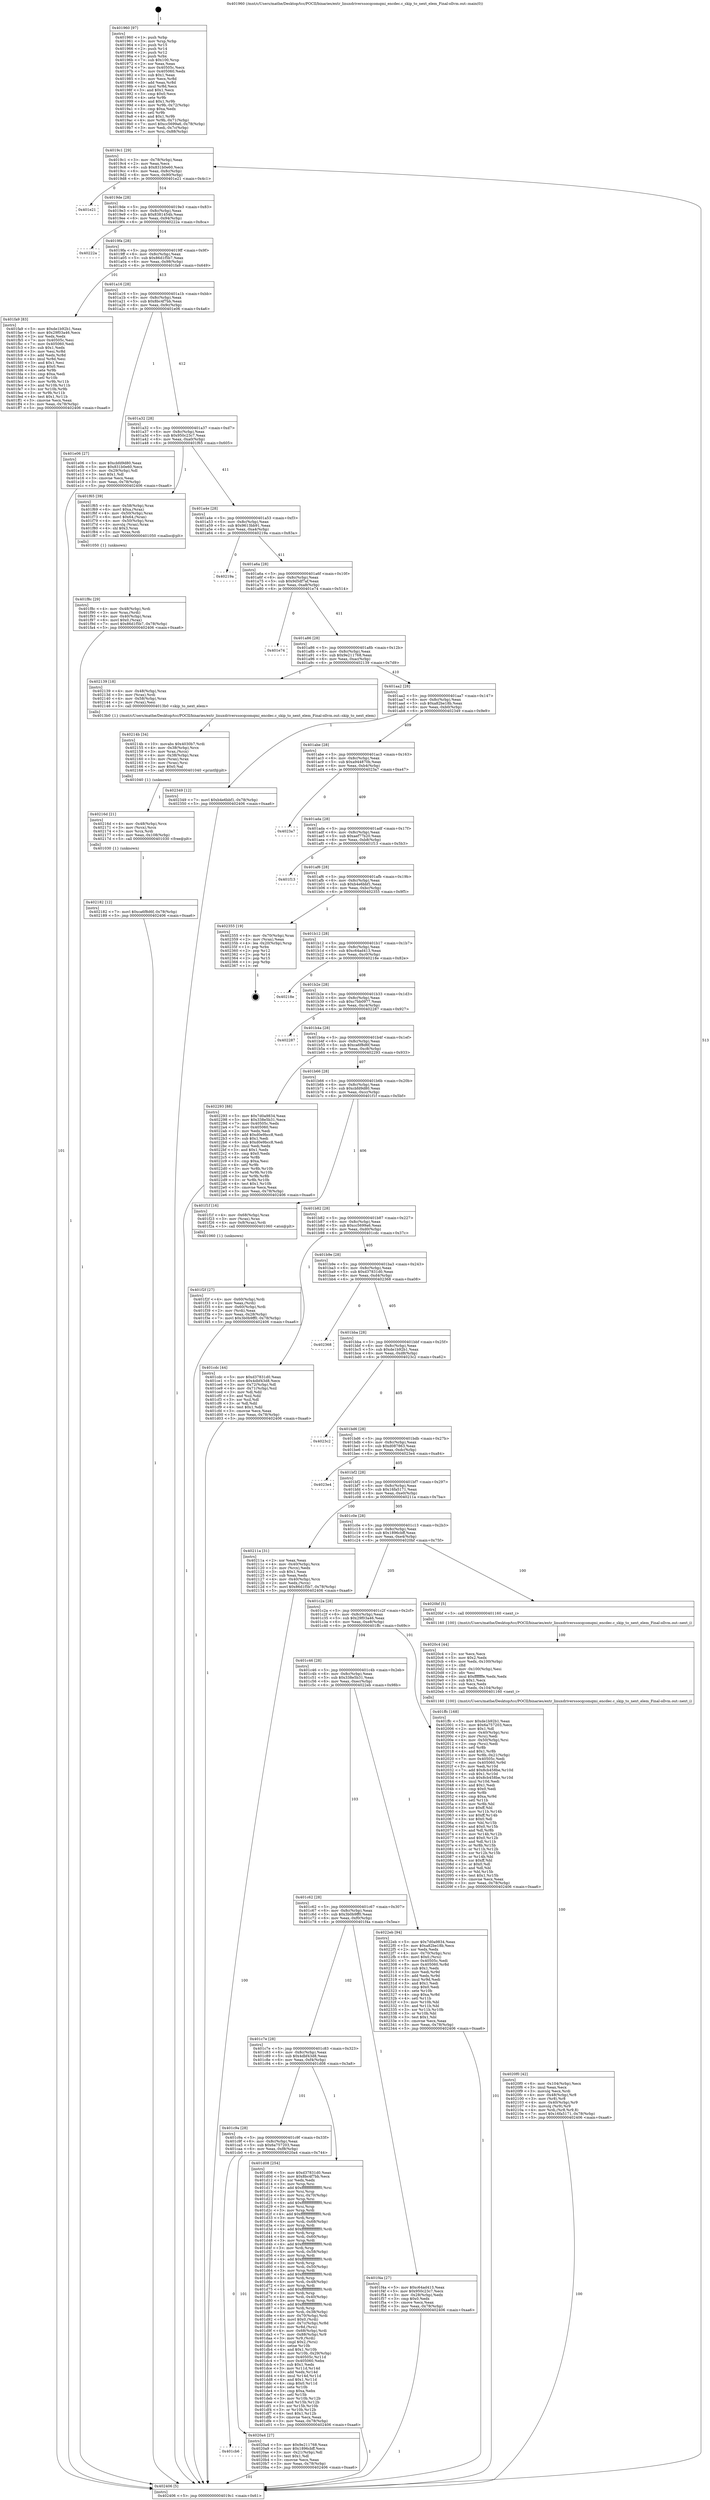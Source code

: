 digraph "0x401960" {
  label = "0x401960 (/mnt/c/Users/mathe/Desktop/tcc/POCII/binaries/extr_linuxdriverssocqcomqmi_encdec.c_skip_to_next_elem_Final-ollvm.out::main(0))"
  labelloc = "t"
  node[shape=record]

  Entry [label="",width=0.3,height=0.3,shape=circle,fillcolor=black,style=filled]
  "0x4019c1" [label="{
     0x4019c1 [29]\l
     | [instrs]\l
     &nbsp;&nbsp;0x4019c1 \<+3\>: mov -0x78(%rbp),%eax\l
     &nbsp;&nbsp;0x4019c4 \<+2\>: mov %eax,%ecx\l
     &nbsp;&nbsp;0x4019c6 \<+6\>: sub $0x831b0e60,%ecx\l
     &nbsp;&nbsp;0x4019cc \<+6\>: mov %eax,-0x8c(%rbp)\l
     &nbsp;&nbsp;0x4019d2 \<+6\>: mov %ecx,-0x90(%rbp)\l
     &nbsp;&nbsp;0x4019d8 \<+6\>: je 0000000000401e21 \<main+0x4c1\>\l
  }"]
  "0x401e21" [label="{
     0x401e21\l
  }", style=dashed]
  "0x4019de" [label="{
     0x4019de [28]\l
     | [instrs]\l
     &nbsp;&nbsp;0x4019de \<+5\>: jmp 00000000004019e3 \<main+0x83\>\l
     &nbsp;&nbsp;0x4019e3 \<+6\>: mov -0x8c(%rbp),%eax\l
     &nbsp;&nbsp;0x4019e9 \<+5\>: sub $0x8381454b,%eax\l
     &nbsp;&nbsp;0x4019ee \<+6\>: mov %eax,-0x94(%rbp)\l
     &nbsp;&nbsp;0x4019f4 \<+6\>: je 000000000040222a \<main+0x8ca\>\l
  }"]
  Exit [label="",width=0.3,height=0.3,shape=circle,fillcolor=black,style=filled,peripheries=2]
  "0x40222a" [label="{
     0x40222a\l
  }", style=dashed]
  "0x4019fa" [label="{
     0x4019fa [28]\l
     | [instrs]\l
     &nbsp;&nbsp;0x4019fa \<+5\>: jmp 00000000004019ff \<main+0x9f\>\l
     &nbsp;&nbsp;0x4019ff \<+6\>: mov -0x8c(%rbp),%eax\l
     &nbsp;&nbsp;0x401a05 \<+5\>: sub $0x86d1f5b7,%eax\l
     &nbsp;&nbsp;0x401a0a \<+6\>: mov %eax,-0x98(%rbp)\l
     &nbsp;&nbsp;0x401a10 \<+6\>: je 0000000000401fa9 \<main+0x649\>\l
  }"]
  "0x402182" [label="{
     0x402182 [12]\l
     | [instrs]\l
     &nbsp;&nbsp;0x402182 \<+7\>: movl $0xca6f8d6f,-0x78(%rbp)\l
     &nbsp;&nbsp;0x402189 \<+5\>: jmp 0000000000402406 \<main+0xaa6\>\l
  }"]
  "0x401fa9" [label="{
     0x401fa9 [83]\l
     | [instrs]\l
     &nbsp;&nbsp;0x401fa9 \<+5\>: mov $0xde1b92b1,%eax\l
     &nbsp;&nbsp;0x401fae \<+5\>: mov $0x29f03a46,%ecx\l
     &nbsp;&nbsp;0x401fb3 \<+2\>: xor %edx,%edx\l
     &nbsp;&nbsp;0x401fb5 \<+7\>: mov 0x40505c,%esi\l
     &nbsp;&nbsp;0x401fbc \<+7\>: mov 0x405060,%edi\l
     &nbsp;&nbsp;0x401fc3 \<+3\>: sub $0x1,%edx\l
     &nbsp;&nbsp;0x401fc6 \<+3\>: mov %esi,%r8d\l
     &nbsp;&nbsp;0x401fc9 \<+3\>: add %edx,%r8d\l
     &nbsp;&nbsp;0x401fcc \<+4\>: imul %r8d,%esi\l
     &nbsp;&nbsp;0x401fd0 \<+3\>: and $0x1,%esi\l
     &nbsp;&nbsp;0x401fd3 \<+3\>: cmp $0x0,%esi\l
     &nbsp;&nbsp;0x401fd6 \<+4\>: sete %r9b\l
     &nbsp;&nbsp;0x401fda \<+3\>: cmp $0xa,%edi\l
     &nbsp;&nbsp;0x401fdd \<+4\>: setl %r10b\l
     &nbsp;&nbsp;0x401fe1 \<+3\>: mov %r9b,%r11b\l
     &nbsp;&nbsp;0x401fe4 \<+3\>: and %r10b,%r11b\l
     &nbsp;&nbsp;0x401fe7 \<+3\>: xor %r10b,%r9b\l
     &nbsp;&nbsp;0x401fea \<+3\>: or %r9b,%r11b\l
     &nbsp;&nbsp;0x401fed \<+4\>: test $0x1,%r11b\l
     &nbsp;&nbsp;0x401ff1 \<+3\>: cmovne %ecx,%eax\l
     &nbsp;&nbsp;0x401ff4 \<+3\>: mov %eax,-0x78(%rbp)\l
     &nbsp;&nbsp;0x401ff7 \<+5\>: jmp 0000000000402406 \<main+0xaa6\>\l
  }"]
  "0x401a16" [label="{
     0x401a16 [28]\l
     | [instrs]\l
     &nbsp;&nbsp;0x401a16 \<+5\>: jmp 0000000000401a1b \<main+0xbb\>\l
     &nbsp;&nbsp;0x401a1b \<+6\>: mov -0x8c(%rbp),%eax\l
     &nbsp;&nbsp;0x401a21 \<+5\>: sub $0x8bc4f7bb,%eax\l
     &nbsp;&nbsp;0x401a26 \<+6\>: mov %eax,-0x9c(%rbp)\l
     &nbsp;&nbsp;0x401a2c \<+6\>: je 0000000000401e06 \<main+0x4a6\>\l
  }"]
  "0x40216d" [label="{
     0x40216d [21]\l
     | [instrs]\l
     &nbsp;&nbsp;0x40216d \<+4\>: mov -0x48(%rbp),%rcx\l
     &nbsp;&nbsp;0x402171 \<+3\>: mov (%rcx),%rcx\l
     &nbsp;&nbsp;0x402174 \<+3\>: mov %rcx,%rdi\l
     &nbsp;&nbsp;0x402177 \<+6\>: mov %eax,-0x108(%rbp)\l
     &nbsp;&nbsp;0x40217d \<+5\>: call 0000000000401030 \<free@plt\>\l
     | [calls]\l
     &nbsp;&nbsp;0x401030 \{1\} (unknown)\l
  }"]
  "0x401e06" [label="{
     0x401e06 [27]\l
     | [instrs]\l
     &nbsp;&nbsp;0x401e06 \<+5\>: mov $0xcbfd9d80,%eax\l
     &nbsp;&nbsp;0x401e0b \<+5\>: mov $0x831b0e60,%ecx\l
     &nbsp;&nbsp;0x401e10 \<+3\>: mov -0x29(%rbp),%dl\l
     &nbsp;&nbsp;0x401e13 \<+3\>: test $0x1,%dl\l
     &nbsp;&nbsp;0x401e16 \<+3\>: cmovne %ecx,%eax\l
     &nbsp;&nbsp;0x401e19 \<+3\>: mov %eax,-0x78(%rbp)\l
     &nbsp;&nbsp;0x401e1c \<+5\>: jmp 0000000000402406 \<main+0xaa6\>\l
  }"]
  "0x401a32" [label="{
     0x401a32 [28]\l
     | [instrs]\l
     &nbsp;&nbsp;0x401a32 \<+5\>: jmp 0000000000401a37 \<main+0xd7\>\l
     &nbsp;&nbsp;0x401a37 \<+6\>: mov -0x8c(%rbp),%eax\l
     &nbsp;&nbsp;0x401a3d \<+5\>: sub $0x950c23c7,%eax\l
     &nbsp;&nbsp;0x401a42 \<+6\>: mov %eax,-0xa0(%rbp)\l
     &nbsp;&nbsp;0x401a48 \<+6\>: je 0000000000401f65 \<main+0x605\>\l
  }"]
  "0x40214b" [label="{
     0x40214b [34]\l
     | [instrs]\l
     &nbsp;&nbsp;0x40214b \<+10\>: movabs $0x4030b7,%rdi\l
     &nbsp;&nbsp;0x402155 \<+4\>: mov -0x38(%rbp),%rcx\l
     &nbsp;&nbsp;0x402159 \<+3\>: mov %rax,(%rcx)\l
     &nbsp;&nbsp;0x40215c \<+4\>: mov -0x38(%rbp),%rax\l
     &nbsp;&nbsp;0x402160 \<+3\>: mov (%rax),%rax\l
     &nbsp;&nbsp;0x402163 \<+3\>: mov (%rax),%rsi\l
     &nbsp;&nbsp;0x402166 \<+2\>: mov $0x0,%al\l
     &nbsp;&nbsp;0x402168 \<+5\>: call 0000000000401040 \<printf@plt\>\l
     | [calls]\l
     &nbsp;&nbsp;0x401040 \{1\} (unknown)\l
  }"]
  "0x401f65" [label="{
     0x401f65 [39]\l
     | [instrs]\l
     &nbsp;&nbsp;0x401f65 \<+4\>: mov -0x58(%rbp),%rax\l
     &nbsp;&nbsp;0x401f69 \<+6\>: movl $0xa,(%rax)\l
     &nbsp;&nbsp;0x401f6f \<+4\>: mov -0x50(%rbp),%rax\l
     &nbsp;&nbsp;0x401f73 \<+6\>: movl $0x64,(%rax)\l
     &nbsp;&nbsp;0x401f79 \<+4\>: mov -0x50(%rbp),%rax\l
     &nbsp;&nbsp;0x401f7d \<+3\>: movslq (%rax),%rax\l
     &nbsp;&nbsp;0x401f80 \<+4\>: shl $0x3,%rax\l
     &nbsp;&nbsp;0x401f84 \<+3\>: mov %rax,%rdi\l
     &nbsp;&nbsp;0x401f87 \<+5\>: call 0000000000401050 \<malloc@plt\>\l
     | [calls]\l
     &nbsp;&nbsp;0x401050 \{1\} (unknown)\l
  }"]
  "0x401a4e" [label="{
     0x401a4e [28]\l
     | [instrs]\l
     &nbsp;&nbsp;0x401a4e \<+5\>: jmp 0000000000401a53 \<main+0xf3\>\l
     &nbsp;&nbsp;0x401a53 \<+6\>: mov -0x8c(%rbp),%eax\l
     &nbsp;&nbsp;0x401a59 \<+5\>: sub $0x9613bb91,%eax\l
     &nbsp;&nbsp;0x401a5e \<+6\>: mov %eax,-0xa4(%rbp)\l
     &nbsp;&nbsp;0x401a64 \<+6\>: je 000000000040219a \<main+0x83a\>\l
  }"]
  "0x4020f0" [label="{
     0x4020f0 [42]\l
     | [instrs]\l
     &nbsp;&nbsp;0x4020f0 \<+6\>: mov -0x104(%rbp),%ecx\l
     &nbsp;&nbsp;0x4020f6 \<+3\>: imul %eax,%ecx\l
     &nbsp;&nbsp;0x4020f9 \<+3\>: movslq %ecx,%rdi\l
     &nbsp;&nbsp;0x4020fc \<+4\>: mov -0x48(%rbp),%r8\l
     &nbsp;&nbsp;0x402100 \<+3\>: mov (%r8),%r8\l
     &nbsp;&nbsp;0x402103 \<+4\>: mov -0x40(%rbp),%r9\l
     &nbsp;&nbsp;0x402107 \<+3\>: movslq (%r9),%r9\l
     &nbsp;&nbsp;0x40210a \<+4\>: mov %rdi,(%r8,%r9,8)\l
     &nbsp;&nbsp;0x40210e \<+7\>: movl $0x16fa5171,-0x78(%rbp)\l
     &nbsp;&nbsp;0x402115 \<+5\>: jmp 0000000000402406 \<main+0xaa6\>\l
  }"]
  "0x40219a" [label="{
     0x40219a\l
  }", style=dashed]
  "0x401a6a" [label="{
     0x401a6a [28]\l
     | [instrs]\l
     &nbsp;&nbsp;0x401a6a \<+5\>: jmp 0000000000401a6f \<main+0x10f\>\l
     &nbsp;&nbsp;0x401a6f \<+6\>: mov -0x8c(%rbp),%eax\l
     &nbsp;&nbsp;0x401a75 \<+5\>: sub $0x9d5df7af,%eax\l
     &nbsp;&nbsp;0x401a7a \<+6\>: mov %eax,-0xa8(%rbp)\l
     &nbsp;&nbsp;0x401a80 \<+6\>: je 0000000000401e74 \<main+0x514\>\l
  }"]
  "0x4020c4" [label="{
     0x4020c4 [44]\l
     | [instrs]\l
     &nbsp;&nbsp;0x4020c4 \<+2\>: xor %ecx,%ecx\l
     &nbsp;&nbsp;0x4020c6 \<+5\>: mov $0x2,%edx\l
     &nbsp;&nbsp;0x4020cb \<+6\>: mov %edx,-0x100(%rbp)\l
     &nbsp;&nbsp;0x4020d1 \<+1\>: cltd\l
     &nbsp;&nbsp;0x4020d2 \<+6\>: mov -0x100(%rbp),%esi\l
     &nbsp;&nbsp;0x4020d8 \<+2\>: idiv %esi\l
     &nbsp;&nbsp;0x4020da \<+6\>: imul $0xfffffffe,%edx,%edx\l
     &nbsp;&nbsp;0x4020e0 \<+3\>: sub $0x1,%ecx\l
     &nbsp;&nbsp;0x4020e3 \<+2\>: sub %ecx,%edx\l
     &nbsp;&nbsp;0x4020e5 \<+6\>: mov %edx,-0x104(%rbp)\l
     &nbsp;&nbsp;0x4020eb \<+5\>: call 0000000000401160 \<next_i\>\l
     | [calls]\l
     &nbsp;&nbsp;0x401160 \{100\} (/mnt/c/Users/mathe/Desktop/tcc/POCII/binaries/extr_linuxdriverssocqcomqmi_encdec.c_skip_to_next_elem_Final-ollvm.out::next_i)\l
  }"]
  "0x401e74" [label="{
     0x401e74\l
  }", style=dashed]
  "0x401a86" [label="{
     0x401a86 [28]\l
     | [instrs]\l
     &nbsp;&nbsp;0x401a86 \<+5\>: jmp 0000000000401a8b \<main+0x12b\>\l
     &nbsp;&nbsp;0x401a8b \<+6\>: mov -0x8c(%rbp),%eax\l
     &nbsp;&nbsp;0x401a91 \<+5\>: sub $0x9e211768,%eax\l
     &nbsp;&nbsp;0x401a96 \<+6\>: mov %eax,-0xac(%rbp)\l
     &nbsp;&nbsp;0x401a9c \<+6\>: je 0000000000402139 \<main+0x7d9\>\l
  }"]
  "0x401cb6" [label="{
     0x401cb6\l
  }", style=dashed]
  "0x402139" [label="{
     0x402139 [18]\l
     | [instrs]\l
     &nbsp;&nbsp;0x402139 \<+4\>: mov -0x48(%rbp),%rax\l
     &nbsp;&nbsp;0x40213d \<+3\>: mov (%rax),%rdi\l
     &nbsp;&nbsp;0x402140 \<+4\>: mov -0x58(%rbp),%rax\l
     &nbsp;&nbsp;0x402144 \<+2\>: mov (%rax),%esi\l
     &nbsp;&nbsp;0x402146 \<+5\>: call 00000000004013b0 \<skip_to_next_elem\>\l
     | [calls]\l
     &nbsp;&nbsp;0x4013b0 \{1\} (/mnt/c/Users/mathe/Desktop/tcc/POCII/binaries/extr_linuxdriverssocqcomqmi_encdec.c_skip_to_next_elem_Final-ollvm.out::skip_to_next_elem)\l
  }"]
  "0x401aa2" [label="{
     0x401aa2 [28]\l
     | [instrs]\l
     &nbsp;&nbsp;0x401aa2 \<+5\>: jmp 0000000000401aa7 \<main+0x147\>\l
     &nbsp;&nbsp;0x401aa7 \<+6\>: mov -0x8c(%rbp),%eax\l
     &nbsp;&nbsp;0x401aad \<+5\>: sub $0xa82be18b,%eax\l
     &nbsp;&nbsp;0x401ab2 \<+6\>: mov %eax,-0xb0(%rbp)\l
     &nbsp;&nbsp;0x401ab8 \<+6\>: je 0000000000402349 \<main+0x9e9\>\l
  }"]
  "0x4020a4" [label="{
     0x4020a4 [27]\l
     | [instrs]\l
     &nbsp;&nbsp;0x4020a4 \<+5\>: mov $0x9e211768,%eax\l
     &nbsp;&nbsp;0x4020a9 \<+5\>: mov $0x1896cbff,%ecx\l
     &nbsp;&nbsp;0x4020ae \<+3\>: mov -0x21(%rbp),%dl\l
     &nbsp;&nbsp;0x4020b1 \<+3\>: test $0x1,%dl\l
     &nbsp;&nbsp;0x4020b4 \<+3\>: cmovne %ecx,%eax\l
     &nbsp;&nbsp;0x4020b7 \<+3\>: mov %eax,-0x78(%rbp)\l
     &nbsp;&nbsp;0x4020ba \<+5\>: jmp 0000000000402406 \<main+0xaa6\>\l
  }"]
  "0x402349" [label="{
     0x402349 [12]\l
     | [instrs]\l
     &nbsp;&nbsp;0x402349 \<+7\>: movl $0xb4e6bbf1,-0x78(%rbp)\l
     &nbsp;&nbsp;0x402350 \<+5\>: jmp 0000000000402406 \<main+0xaa6\>\l
  }"]
  "0x401abe" [label="{
     0x401abe [28]\l
     | [instrs]\l
     &nbsp;&nbsp;0x401abe \<+5\>: jmp 0000000000401ac3 \<main+0x163\>\l
     &nbsp;&nbsp;0x401ac3 \<+6\>: mov -0x8c(%rbp),%eax\l
     &nbsp;&nbsp;0x401ac9 \<+5\>: sub $0xa944870b,%eax\l
     &nbsp;&nbsp;0x401ace \<+6\>: mov %eax,-0xb4(%rbp)\l
     &nbsp;&nbsp;0x401ad4 \<+6\>: je 00000000004023a7 \<main+0xa47\>\l
  }"]
  "0x401f8c" [label="{
     0x401f8c [29]\l
     | [instrs]\l
     &nbsp;&nbsp;0x401f8c \<+4\>: mov -0x48(%rbp),%rdi\l
     &nbsp;&nbsp;0x401f90 \<+3\>: mov %rax,(%rdi)\l
     &nbsp;&nbsp;0x401f93 \<+4\>: mov -0x40(%rbp),%rax\l
     &nbsp;&nbsp;0x401f97 \<+6\>: movl $0x0,(%rax)\l
     &nbsp;&nbsp;0x401f9d \<+7\>: movl $0x86d1f5b7,-0x78(%rbp)\l
     &nbsp;&nbsp;0x401fa4 \<+5\>: jmp 0000000000402406 \<main+0xaa6\>\l
  }"]
  "0x4023a7" [label="{
     0x4023a7\l
  }", style=dashed]
  "0x401ada" [label="{
     0x401ada [28]\l
     | [instrs]\l
     &nbsp;&nbsp;0x401ada \<+5\>: jmp 0000000000401adf \<main+0x17f\>\l
     &nbsp;&nbsp;0x401adf \<+6\>: mov -0x8c(%rbp),%eax\l
     &nbsp;&nbsp;0x401ae5 \<+5\>: sub $0xaef77b20,%eax\l
     &nbsp;&nbsp;0x401aea \<+6\>: mov %eax,-0xb8(%rbp)\l
     &nbsp;&nbsp;0x401af0 \<+6\>: je 0000000000401f13 \<main+0x5b3\>\l
  }"]
  "0x401f2f" [label="{
     0x401f2f [27]\l
     | [instrs]\l
     &nbsp;&nbsp;0x401f2f \<+4\>: mov -0x60(%rbp),%rdi\l
     &nbsp;&nbsp;0x401f33 \<+2\>: mov %eax,(%rdi)\l
     &nbsp;&nbsp;0x401f35 \<+4\>: mov -0x60(%rbp),%rdi\l
     &nbsp;&nbsp;0x401f39 \<+2\>: mov (%rdi),%eax\l
     &nbsp;&nbsp;0x401f3b \<+3\>: mov %eax,-0x28(%rbp)\l
     &nbsp;&nbsp;0x401f3e \<+7\>: movl $0x3b0b9ff0,-0x78(%rbp)\l
     &nbsp;&nbsp;0x401f45 \<+5\>: jmp 0000000000402406 \<main+0xaa6\>\l
  }"]
  "0x401f13" [label="{
     0x401f13\l
  }", style=dashed]
  "0x401af6" [label="{
     0x401af6 [28]\l
     | [instrs]\l
     &nbsp;&nbsp;0x401af6 \<+5\>: jmp 0000000000401afb \<main+0x19b\>\l
     &nbsp;&nbsp;0x401afb \<+6\>: mov -0x8c(%rbp),%eax\l
     &nbsp;&nbsp;0x401b01 \<+5\>: sub $0xb4e6bbf1,%eax\l
     &nbsp;&nbsp;0x401b06 \<+6\>: mov %eax,-0xbc(%rbp)\l
     &nbsp;&nbsp;0x401b0c \<+6\>: je 0000000000402355 \<main+0x9f5\>\l
  }"]
  "0x401c9a" [label="{
     0x401c9a [28]\l
     | [instrs]\l
     &nbsp;&nbsp;0x401c9a \<+5\>: jmp 0000000000401c9f \<main+0x33f\>\l
     &nbsp;&nbsp;0x401c9f \<+6\>: mov -0x8c(%rbp),%eax\l
     &nbsp;&nbsp;0x401ca5 \<+5\>: sub $0x6a757203,%eax\l
     &nbsp;&nbsp;0x401caa \<+6\>: mov %eax,-0xf8(%rbp)\l
     &nbsp;&nbsp;0x401cb0 \<+6\>: je 00000000004020a4 \<main+0x744\>\l
  }"]
  "0x402355" [label="{
     0x402355 [19]\l
     | [instrs]\l
     &nbsp;&nbsp;0x402355 \<+4\>: mov -0x70(%rbp),%rax\l
     &nbsp;&nbsp;0x402359 \<+2\>: mov (%rax),%eax\l
     &nbsp;&nbsp;0x40235b \<+4\>: lea -0x20(%rbp),%rsp\l
     &nbsp;&nbsp;0x40235f \<+1\>: pop %rbx\l
     &nbsp;&nbsp;0x402360 \<+2\>: pop %r12\l
     &nbsp;&nbsp;0x402362 \<+2\>: pop %r14\l
     &nbsp;&nbsp;0x402364 \<+2\>: pop %r15\l
     &nbsp;&nbsp;0x402366 \<+1\>: pop %rbp\l
     &nbsp;&nbsp;0x402367 \<+1\>: ret\l
  }"]
  "0x401b12" [label="{
     0x401b12 [28]\l
     | [instrs]\l
     &nbsp;&nbsp;0x401b12 \<+5\>: jmp 0000000000401b17 \<main+0x1b7\>\l
     &nbsp;&nbsp;0x401b17 \<+6\>: mov -0x8c(%rbp),%eax\l
     &nbsp;&nbsp;0x401b1d \<+5\>: sub $0xc64ad413,%eax\l
     &nbsp;&nbsp;0x401b22 \<+6\>: mov %eax,-0xc0(%rbp)\l
     &nbsp;&nbsp;0x401b28 \<+6\>: je 000000000040218e \<main+0x82e\>\l
  }"]
  "0x401d08" [label="{
     0x401d08 [254]\l
     | [instrs]\l
     &nbsp;&nbsp;0x401d08 \<+5\>: mov $0xd37831d0,%eax\l
     &nbsp;&nbsp;0x401d0d \<+5\>: mov $0x8bc4f7bb,%ecx\l
     &nbsp;&nbsp;0x401d12 \<+2\>: xor %edx,%edx\l
     &nbsp;&nbsp;0x401d14 \<+3\>: mov %rsp,%rsi\l
     &nbsp;&nbsp;0x401d17 \<+4\>: add $0xfffffffffffffff0,%rsi\l
     &nbsp;&nbsp;0x401d1b \<+3\>: mov %rsi,%rsp\l
     &nbsp;&nbsp;0x401d1e \<+4\>: mov %rsi,-0x70(%rbp)\l
     &nbsp;&nbsp;0x401d22 \<+3\>: mov %rsp,%rsi\l
     &nbsp;&nbsp;0x401d25 \<+4\>: add $0xfffffffffffffff0,%rsi\l
     &nbsp;&nbsp;0x401d29 \<+3\>: mov %rsi,%rsp\l
     &nbsp;&nbsp;0x401d2c \<+3\>: mov %rsp,%rdi\l
     &nbsp;&nbsp;0x401d2f \<+4\>: add $0xfffffffffffffff0,%rdi\l
     &nbsp;&nbsp;0x401d33 \<+3\>: mov %rdi,%rsp\l
     &nbsp;&nbsp;0x401d36 \<+4\>: mov %rdi,-0x68(%rbp)\l
     &nbsp;&nbsp;0x401d3a \<+3\>: mov %rsp,%rdi\l
     &nbsp;&nbsp;0x401d3d \<+4\>: add $0xfffffffffffffff0,%rdi\l
     &nbsp;&nbsp;0x401d41 \<+3\>: mov %rdi,%rsp\l
     &nbsp;&nbsp;0x401d44 \<+4\>: mov %rdi,-0x60(%rbp)\l
     &nbsp;&nbsp;0x401d48 \<+3\>: mov %rsp,%rdi\l
     &nbsp;&nbsp;0x401d4b \<+4\>: add $0xfffffffffffffff0,%rdi\l
     &nbsp;&nbsp;0x401d4f \<+3\>: mov %rdi,%rsp\l
     &nbsp;&nbsp;0x401d52 \<+4\>: mov %rdi,-0x58(%rbp)\l
     &nbsp;&nbsp;0x401d56 \<+3\>: mov %rsp,%rdi\l
     &nbsp;&nbsp;0x401d59 \<+4\>: add $0xfffffffffffffff0,%rdi\l
     &nbsp;&nbsp;0x401d5d \<+3\>: mov %rdi,%rsp\l
     &nbsp;&nbsp;0x401d60 \<+4\>: mov %rdi,-0x50(%rbp)\l
     &nbsp;&nbsp;0x401d64 \<+3\>: mov %rsp,%rdi\l
     &nbsp;&nbsp;0x401d67 \<+4\>: add $0xfffffffffffffff0,%rdi\l
     &nbsp;&nbsp;0x401d6b \<+3\>: mov %rdi,%rsp\l
     &nbsp;&nbsp;0x401d6e \<+4\>: mov %rdi,-0x48(%rbp)\l
     &nbsp;&nbsp;0x401d72 \<+3\>: mov %rsp,%rdi\l
     &nbsp;&nbsp;0x401d75 \<+4\>: add $0xfffffffffffffff0,%rdi\l
     &nbsp;&nbsp;0x401d79 \<+3\>: mov %rdi,%rsp\l
     &nbsp;&nbsp;0x401d7c \<+4\>: mov %rdi,-0x40(%rbp)\l
     &nbsp;&nbsp;0x401d80 \<+3\>: mov %rsp,%rdi\l
     &nbsp;&nbsp;0x401d83 \<+4\>: add $0xfffffffffffffff0,%rdi\l
     &nbsp;&nbsp;0x401d87 \<+3\>: mov %rdi,%rsp\l
     &nbsp;&nbsp;0x401d8a \<+4\>: mov %rdi,-0x38(%rbp)\l
     &nbsp;&nbsp;0x401d8e \<+4\>: mov -0x70(%rbp),%rdi\l
     &nbsp;&nbsp;0x401d92 \<+6\>: movl $0x0,(%rdi)\l
     &nbsp;&nbsp;0x401d98 \<+4\>: mov -0x7c(%rbp),%r8d\l
     &nbsp;&nbsp;0x401d9c \<+3\>: mov %r8d,(%rsi)\l
     &nbsp;&nbsp;0x401d9f \<+4\>: mov -0x68(%rbp),%rdi\l
     &nbsp;&nbsp;0x401da3 \<+7\>: mov -0x88(%rbp),%r9\l
     &nbsp;&nbsp;0x401daa \<+3\>: mov %r9,(%rdi)\l
     &nbsp;&nbsp;0x401dad \<+3\>: cmpl $0x2,(%rsi)\l
     &nbsp;&nbsp;0x401db0 \<+4\>: setne %r10b\l
     &nbsp;&nbsp;0x401db4 \<+4\>: and $0x1,%r10b\l
     &nbsp;&nbsp;0x401db8 \<+4\>: mov %r10b,-0x29(%rbp)\l
     &nbsp;&nbsp;0x401dbc \<+8\>: mov 0x40505c,%r11d\l
     &nbsp;&nbsp;0x401dc4 \<+7\>: mov 0x405060,%ebx\l
     &nbsp;&nbsp;0x401dcb \<+3\>: sub $0x1,%edx\l
     &nbsp;&nbsp;0x401dce \<+3\>: mov %r11d,%r14d\l
     &nbsp;&nbsp;0x401dd1 \<+3\>: add %edx,%r14d\l
     &nbsp;&nbsp;0x401dd4 \<+4\>: imul %r14d,%r11d\l
     &nbsp;&nbsp;0x401dd8 \<+4\>: and $0x1,%r11d\l
     &nbsp;&nbsp;0x401ddc \<+4\>: cmp $0x0,%r11d\l
     &nbsp;&nbsp;0x401de0 \<+4\>: sete %r10b\l
     &nbsp;&nbsp;0x401de4 \<+3\>: cmp $0xa,%ebx\l
     &nbsp;&nbsp;0x401de7 \<+4\>: setl %r15b\l
     &nbsp;&nbsp;0x401deb \<+3\>: mov %r10b,%r12b\l
     &nbsp;&nbsp;0x401dee \<+3\>: and %r15b,%r12b\l
     &nbsp;&nbsp;0x401df1 \<+3\>: xor %r15b,%r10b\l
     &nbsp;&nbsp;0x401df4 \<+3\>: or %r10b,%r12b\l
     &nbsp;&nbsp;0x401df7 \<+4\>: test $0x1,%r12b\l
     &nbsp;&nbsp;0x401dfb \<+3\>: cmovne %ecx,%eax\l
     &nbsp;&nbsp;0x401dfe \<+3\>: mov %eax,-0x78(%rbp)\l
     &nbsp;&nbsp;0x401e01 \<+5\>: jmp 0000000000402406 \<main+0xaa6\>\l
  }"]
  "0x40218e" [label="{
     0x40218e\l
  }", style=dashed]
  "0x401b2e" [label="{
     0x401b2e [28]\l
     | [instrs]\l
     &nbsp;&nbsp;0x401b2e \<+5\>: jmp 0000000000401b33 \<main+0x1d3\>\l
     &nbsp;&nbsp;0x401b33 \<+6\>: mov -0x8c(%rbp),%eax\l
     &nbsp;&nbsp;0x401b39 \<+5\>: sub $0xc7bb0977,%eax\l
     &nbsp;&nbsp;0x401b3e \<+6\>: mov %eax,-0xc4(%rbp)\l
     &nbsp;&nbsp;0x401b44 \<+6\>: je 0000000000402287 \<main+0x927\>\l
  }"]
  "0x401c7e" [label="{
     0x401c7e [28]\l
     | [instrs]\l
     &nbsp;&nbsp;0x401c7e \<+5\>: jmp 0000000000401c83 \<main+0x323\>\l
     &nbsp;&nbsp;0x401c83 \<+6\>: mov -0x8c(%rbp),%eax\l
     &nbsp;&nbsp;0x401c89 \<+5\>: sub $0x4dbf43d8,%eax\l
     &nbsp;&nbsp;0x401c8e \<+6\>: mov %eax,-0xf4(%rbp)\l
     &nbsp;&nbsp;0x401c94 \<+6\>: je 0000000000401d08 \<main+0x3a8\>\l
  }"]
  "0x402287" [label="{
     0x402287\l
  }", style=dashed]
  "0x401b4a" [label="{
     0x401b4a [28]\l
     | [instrs]\l
     &nbsp;&nbsp;0x401b4a \<+5\>: jmp 0000000000401b4f \<main+0x1ef\>\l
     &nbsp;&nbsp;0x401b4f \<+6\>: mov -0x8c(%rbp),%eax\l
     &nbsp;&nbsp;0x401b55 \<+5\>: sub $0xca6f8d6f,%eax\l
     &nbsp;&nbsp;0x401b5a \<+6\>: mov %eax,-0xc8(%rbp)\l
     &nbsp;&nbsp;0x401b60 \<+6\>: je 0000000000402293 \<main+0x933\>\l
  }"]
  "0x401f4a" [label="{
     0x401f4a [27]\l
     | [instrs]\l
     &nbsp;&nbsp;0x401f4a \<+5\>: mov $0xc64ad413,%eax\l
     &nbsp;&nbsp;0x401f4f \<+5\>: mov $0x950c23c7,%ecx\l
     &nbsp;&nbsp;0x401f54 \<+3\>: mov -0x28(%rbp),%edx\l
     &nbsp;&nbsp;0x401f57 \<+3\>: cmp $0x0,%edx\l
     &nbsp;&nbsp;0x401f5a \<+3\>: cmove %ecx,%eax\l
     &nbsp;&nbsp;0x401f5d \<+3\>: mov %eax,-0x78(%rbp)\l
     &nbsp;&nbsp;0x401f60 \<+5\>: jmp 0000000000402406 \<main+0xaa6\>\l
  }"]
  "0x402293" [label="{
     0x402293 [88]\l
     | [instrs]\l
     &nbsp;&nbsp;0x402293 \<+5\>: mov $0x7d0a9834,%eax\l
     &nbsp;&nbsp;0x402298 \<+5\>: mov $0x338e5b31,%ecx\l
     &nbsp;&nbsp;0x40229d \<+7\>: mov 0x40505c,%edx\l
     &nbsp;&nbsp;0x4022a4 \<+7\>: mov 0x405060,%esi\l
     &nbsp;&nbsp;0x4022ab \<+2\>: mov %edx,%edi\l
     &nbsp;&nbsp;0x4022ad \<+6\>: add $0xd0e9bcc8,%edi\l
     &nbsp;&nbsp;0x4022b3 \<+3\>: sub $0x1,%edi\l
     &nbsp;&nbsp;0x4022b6 \<+6\>: sub $0xd0e9bcc8,%edi\l
     &nbsp;&nbsp;0x4022bc \<+3\>: imul %edi,%edx\l
     &nbsp;&nbsp;0x4022bf \<+3\>: and $0x1,%edx\l
     &nbsp;&nbsp;0x4022c2 \<+3\>: cmp $0x0,%edx\l
     &nbsp;&nbsp;0x4022c5 \<+4\>: sete %r8b\l
     &nbsp;&nbsp;0x4022c9 \<+3\>: cmp $0xa,%esi\l
     &nbsp;&nbsp;0x4022cc \<+4\>: setl %r9b\l
     &nbsp;&nbsp;0x4022d0 \<+3\>: mov %r8b,%r10b\l
     &nbsp;&nbsp;0x4022d3 \<+3\>: and %r9b,%r10b\l
     &nbsp;&nbsp;0x4022d6 \<+3\>: xor %r9b,%r8b\l
     &nbsp;&nbsp;0x4022d9 \<+3\>: or %r8b,%r10b\l
     &nbsp;&nbsp;0x4022dc \<+4\>: test $0x1,%r10b\l
     &nbsp;&nbsp;0x4022e0 \<+3\>: cmovne %ecx,%eax\l
     &nbsp;&nbsp;0x4022e3 \<+3\>: mov %eax,-0x78(%rbp)\l
     &nbsp;&nbsp;0x4022e6 \<+5\>: jmp 0000000000402406 \<main+0xaa6\>\l
  }"]
  "0x401b66" [label="{
     0x401b66 [28]\l
     | [instrs]\l
     &nbsp;&nbsp;0x401b66 \<+5\>: jmp 0000000000401b6b \<main+0x20b\>\l
     &nbsp;&nbsp;0x401b6b \<+6\>: mov -0x8c(%rbp),%eax\l
     &nbsp;&nbsp;0x401b71 \<+5\>: sub $0xcbfd9d80,%eax\l
     &nbsp;&nbsp;0x401b76 \<+6\>: mov %eax,-0xcc(%rbp)\l
     &nbsp;&nbsp;0x401b7c \<+6\>: je 0000000000401f1f \<main+0x5bf\>\l
  }"]
  "0x401c62" [label="{
     0x401c62 [28]\l
     | [instrs]\l
     &nbsp;&nbsp;0x401c62 \<+5\>: jmp 0000000000401c67 \<main+0x307\>\l
     &nbsp;&nbsp;0x401c67 \<+6\>: mov -0x8c(%rbp),%eax\l
     &nbsp;&nbsp;0x401c6d \<+5\>: sub $0x3b0b9ff0,%eax\l
     &nbsp;&nbsp;0x401c72 \<+6\>: mov %eax,-0xf0(%rbp)\l
     &nbsp;&nbsp;0x401c78 \<+6\>: je 0000000000401f4a \<main+0x5ea\>\l
  }"]
  "0x401f1f" [label="{
     0x401f1f [16]\l
     | [instrs]\l
     &nbsp;&nbsp;0x401f1f \<+4\>: mov -0x68(%rbp),%rax\l
     &nbsp;&nbsp;0x401f23 \<+3\>: mov (%rax),%rax\l
     &nbsp;&nbsp;0x401f26 \<+4\>: mov 0x8(%rax),%rdi\l
     &nbsp;&nbsp;0x401f2a \<+5\>: call 0000000000401060 \<atoi@plt\>\l
     | [calls]\l
     &nbsp;&nbsp;0x401060 \{1\} (unknown)\l
  }"]
  "0x401b82" [label="{
     0x401b82 [28]\l
     | [instrs]\l
     &nbsp;&nbsp;0x401b82 \<+5\>: jmp 0000000000401b87 \<main+0x227\>\l
     &nbsp;&nbsp;0x401b87 \<+6\>: mov -0x8c(%rbp),%eax\l
     &nbsp;&nbsp;0x401b8d \<+5\>: sub $0xcc5699a6,%eax\l
     &nbsp;&nbsp;0x401b92 \<+6\>: mov %eax,-0xd0(%rbp)\l
     &nbsp;&nbsp;0x401b98 \<+6\>: je 0000000000401cdc \<main+0x37c\>\l
  }"]
  "0x4022eb" [label="{
     0x4022eb [94]\l
     | [instrs]\l
     &nbsp;&nbsp;0x4022eb \<+5\>: mov $0x7d0a9834,%eax\l
     &nbsp;&nbsp;0x4022f0 \<+5\>: mov $0xa82be18b,%ecx\l
     &nbsp;&nbsp;0x4022f5 \<+2\>: xor %edx,%edx\l
     &nbsp;&nbsp;0x4022f7 \<+4\>: mov -0x70(%rbp),%rsi\l
     &nbsp;&nbsp;0x4022fb \<+6\>: movl $0x0,(%rsi)\l
     &nbsp;&nbsp;0x402301 \<+7\>: mov 0x40505c,%edi\l
     &nbsp;&nbsp;0x402308 \<+8\>: mov 0x405060,%r8d\l
     &nbsp;&nbsp;0x402310 \<+3\>: sub $0x1,%edx\l
     &nbsp;&nbsp;0x402313 \<+3\>: mov %edi,%r9d\l
     &nbsp;&nbsp;0x402316 \<+3\>: add %edx,%r9d\l
     &nbsp;&nbsp;0x402319 \<+4\>: imul %r9d,%edi\l
     &nbsp;&nbsp;0x40231d \<+3\>: and $0x1,%edi\l
     &nbsp;&nbsp;0x402320 \<+3\>: cmp $0x0,%edi\l
     &nbsp;&nbsp;0x402323 \<+4\>: sete %r10b\l
     &nbsp;&nbsp;0x402327 \<+4\>: cmp $0xa,%r8d\l
     &nbsp;&nbsp;0x40232b \<+4\>: setl %r11b\l
     &nbsp;&nbsp;0x40232f \<+3\>: mov %r10b,%bl\l
     &nbsp;&nbsp;0x402332 \<+3\>: and %r11b,%bl\l
     &nbsp;&nbsp;0x402335 \<+3\>: xor %r11b,%r10b\l
     &nbsp;&nbsp;0x402338 \<+3\>: or %r10b,%bl\l
     &nbsp;&nbsp;0x40233b \<+3\>: test $0x1,%bl\l
     &nbsp;&nbsp;0x40233e \<+3\>: cmovne %ecx,%eax\l
     &nbsp;&nbsp;0x402341 \<+3\>: mov %eax,-0x78(%rbp)\l
     &nbsp;&nbsp;0x402344 \<+5\>: jmp 0000000000402406 \<main+0xaa6\>\l
  }"]
  "0x401cdc" [label="{
     0x401cdc [44]\l
     | [instrs]\l
     &nbsp;&nbsp;0x401cdc \<+5\>: mov $0xd37831d0,%eax\l
     &nbsp;&nbsp;0x401ce1 \<+5\>: mov $0x4dbf43d8,%ecx\l
     &nbsp;&nbsp;0x401ce6 \<+3\>: mov -0x72(%rbp),%dl\l
     &nbsp;&nbsp;0x401ce9 \<+4\>: mov -0x71(%rbp),%sil\l
     &nbsp;&nbsp;0x401ced \<+3\>: mov %dl,%dil\l
     &nbsp;&nbsp;0x401cf0 \<+3\>: and %sil,%dil\l
     &nbsp;&nbsp;0x401cf3 \<+3\>: xor %sil,%dl\l
     &nbsp;&nbsp;0x401cf6 \<+3\>: or %dl,%dil\l
     &nbsp;&nbsp;0x401cf9 \<+4\>: test $0x1,%dil\l
     &nbsp;&nbsp;0x401cfd \<+3\>: cmovne %ecx,%eax\l
     &nbsp;&nbsp;0x401d00 \<+3\>: mov %eax,-0x78(%rbp)\l
     &nbsp;&nbsp;0x401d03 \<+5\>: jmp 0000000000402406 \<main+0xaa6\>\l
  }"]
  "0x401b9e" [label="{
     0x401b9e [28]\l
     | [instrs]\l
     &nbsp;&nbsp;0x401b9e \<+5\>: jmp 0000000000401ba3 \<main+0x243\>\l
     &nbsp;&nbsp;0x401ba3 \<+6\>: mov -0x8c(%rbp),%eax\l
     &nbsp;&nbsp;0x401ba9 \<+5\>: sub $0xd37831d0,%eax\l
     &nbsp;&nbsp;0x401bae \<+6\>: mov %eax,-0xd4(%rbp)\l
     &nbsp;&nbsp;0x401bb4 \<+6\>: je 0000000000402368 \<main+0xa08\>\l
  }"]
  "0x402406" [label="{
     0x402406 [5]\l
     | [instrs]\l
     &nbsp;&nbsp;0x402406 \<+5\>: jmp 00000000004019c1 \<main+0x61\>\l
  }"]
  "0x401960" [label="{
     0x401960 [97]\l
     | [instrs]\l
     &nbsp;&nbsp;0x401960 \<+1\>: push %rbp\l
     &nbsp;&nbsp;0x401961 \<+3\>: mov %rsp,%rbp\l
     &nbsp;&nbsp;0x401964 \<+2\>: push %r15\l
     &nbsp;&nbsp;0x401966 \<+2\>: push %r14\l
     &nbsp;&nbsp;0x401968 \<+2\>: push %r12\l
     &nbsp;&nbsp;0x40196a \<+1\>: push %rbx\l
     &nbsp;&nbsp;0x40196b \<+7\>: sub $0x100,%rsp\l
     &nbsp;&nbsp;0x401972 \<+2\>: xor %eax,%eax\l
     &nbsp;&nbsp;0x401974 \<+7\>: mov 0x40505c,%ecx\l
     &nbsp;&nbsp;0x40197b \<+7\>: mov 0x405060,%edx\l
     &nbsp;&nbsp;0x401982 \<+3\>: sub $0x1,%eax\l
     &nbsp;&nbsp;0x401985 \<+3\>: mov %ecx,%r8d\l
     &nbsp;&nbsp;0x401988 \<+3\>: add %eax,%r8d\l
     &nbsp;&nbsp;0x40198b \<+4\>: imul %r8d,%ecx\l
     &nbsp;&nbsp;0x40198f \<+3\>: and $0x1,%ecx\l
     &nbsp;&nbsp;0x401992 \<+3\>: cmp $0x0,%ecx\l
     &nbsp;&nbsp;0x401995 \<+4\>: sete %r9b\l
     &nbsp;&nbsp;0x401999 \<+4\>: and $0x1,%r9b\l
     &nbsp;&nbsp;0x40199d \<+4\>: mov %r9b,-0x72(%rbp)\l
     &nbsp;&nbsp;0x4019a1 \<+3\>: cmp $0xa,%edx\l
     &nbsp;&nbsp;0x4019a4 \<+4\>: setl %r9b\l
     &nbsp;&nbsp;0x4019a8 \<+4\>: and $0x1,%r9b\l
     &nbsp;&nbsp;0x4019ac \<+4\>: mov %r9b,-0x71(%rbp)\l
     &nbsp;&nbsp;0x4019b0 \<+7\>: movl $0xcc5699a6,-0x78(%rbp)\l
     &nbsp;&nbsp;0x4019b7 \<+3\>: mov %edi,-0x7c(%rbp)\l
     &nbsp;&nbsp;0x4019ba \<+7\>: mov %rsi,-0x88(%rbp)\l
  }"]
  "0x401c46" [label="{
     0x401c46 [28]\l
     | [instrs]\l
     &nbsp;&nbsp;0x401c46 \<+5\>: jmp 0000000000401c4b \<main+0x2eb\>\l
     &nbsp;&nbsp;0x401c4b \<+6\>: mov -0x8c(%rbp),%eax\l
     &nbsp;&nbsp;0x401c51 \<+5\>: sub $0x338e5b31,%eax\l
     &nbsp;&nbsp;0x401c56 \<+6\>: mov %eax,-0xec(%rbp)\l
     &nbsp;&nbsp;0x401c5c \<+6\>: je 00000000004022eb \<main+0x98b\>\l
  }"]
  "0x402368" [label="{
     0x402368\l
  }", style=dashed]
  "0x401bba" [label="{
     0x401bba [28]\l
     | [instrs]\l
     &nbsp;&nbsp;0x401bba \<+5\>: jmp 0000000000401bbf \<main+0x25f\>\l
     &nbsp;&nbsp;0x401bbf \<+6\>: mov -0x8c(%rbp),%eax\l
     &nbsp;&nbsp;0x401bc5 \<+5\>: sub $0xde1b92b1,%eax\l
     &nbsp;&nbsp;0x401bca \<+6\>: mov %eax,-0xd8(%rbp)\l
     &nbsp;&nbsp;0x401bd0 \<+6\>: je 00000000004023c2 \<main+0xa62\>\l
  }"]
  "0x401ffc" [label="{
     0x401ffc [168]\l
     | [instrs]\l
     &nbsp;&nbsp;0x401ffc \<+5\>: mov $0xde1b92b1,%eax\l
     &nbsp;&nbsp;0x402001 \<+5\>: mov $0x6a757203,%ecx\l
     &nbsp;&nbsp;0x402006 \<+2\>: mov $0x1,%dl\l
     &nbsp;&nbsp;0x402008 \<+4\>: mov -0x40(%rbp),%rsi\l
     &nbsp;&nbsp;0x40200c \<+2\>: mov (%rsi),%edi\l
     &nbsp;&nbsp;0x40200e \<+4\>: mov -0x50(%rbp),%rsi\l
     &nbsp;&nbsp;0x402012 \<+2\>: cmp (%rsi),%edi\l
     &nbsp;&nbsp;0x402014 \<+4\>: setl %r8b\l
     &nbsp;&nbsp;0x402018 \<+4\>: and $0x1,%r8b\l
     &nbsp;&nbsp;0x40201c \<+4\>: mov %r8b,-0x21(%rbp)\l
     &nbsp;&nbsp;0x402020 \<+7\>: mov 0x40505c,%edi\l
     &nbsp;&nbsp;0x402027 \<+8\>: mov 0x405060,%r9d\l
     &nbsp;&nbsp;0x40202f \<+3\>: mov %edi,%r10d\l
     &nbsp;&nbsp;0x402032 \<+7\>: add $0x8cb458be,%r10d\l
     &nbsp;&nbsp;0x402039 \<+4\>: sub $0x1,%r10d\l
     &nbsp;&nbsp;0x40203d \<+7\>: sub $0x8cb458be,%r10d\l
     &nbsp;&nbsp;0x402044 \<+4\>: imul %r10d,%edi\l
     &nbsp;&nbsp;0x402048 \<+3\>: and $0x1,%edi\l
     &nbsp;&nbsp;0x40204b \<+3\>: cmp $0x0,%edi\l
     &nbsp;&nbsp;0x40204e \<+4\>: sete %r8b\l
     &nbsp;&nbsp;0x402052 \<+4\>: cmp $0xa,%r9d\l
     &nbsp;&nbsp;0x402056 \<+4\>: setl %r11b\l
     &nbsp;&nbsp;0x40205a \<+3\>: mov %r8b,%bl\l
     &nbsp;&nbsp;0x40205d \<+3\>: xor $0xff,%bl\l
     &nbsp;&nbsp;0x402060 \<+3\>: mov %r11b,%r14b\l
     &nbsp;&nbsp;0x402063 \<+4\>: xor $0xff,%r14b\l
     &nbsp;&nbsp;0x402067 \<+3\>: xor $0x0,%dl\l
     &nbsp;&nbsp;0x40206a \<+3\>: mov %bl,%r15b\l
     &nbsp;&nbsp;0x40206d \<+4\>: and $0x0,%r15b\l
     &nbsp;&nbsp;0x402071 \<+3\>: and %dl,%r8b\l
     &nbsp;&nbsp;0x402074 \<+3\>: mov %r14b,%r12b\l
     &nbsp;&nbsp;0x402077 \<+4\>: and $0x0,%r12b\l
     &nbsp;&nbsp;0x40207b \<+3\>: and %dl,%r11b\l
     &nbsp;&nbsp;0x40207e \<+3\>: or %r8b,%r15b\l
     &nbsp;&nbsp;0x402081 \<+3\>: or %r11b,%r12b\l
     &nbsp;&nbsp;0x402084 \<+3\>: xor %r12b,%r15b\l
     &nbsp;&nbsp;0x402087 \<+3\>: or %r14b,%bl\l
     &nbsp;&nbsp;0x40208a \<+3\>: xor $0xff,%bl\l
     &nbsp;&nbsp;0x40208d \<+3\>: or $0x0,%dl\l
     &nbsp;&nbsp;0x402090 \<+2\>: and %dl,%bl\l
     &nbsp;&nbsp;0x402092 \<+3\>: or %bl,%r15b\l
     &nbsp;&nbsp;0x402095 \<+4\>: test $0x1,%r15b\l
     &nbsp;&nbsp;0x402099 \<+3\>: cmovne %ecx,%eax\l
     &nbsp;&nbsp;0x40209c \<+3\>: mov %eax,-0x78(%rbp)\l
     &nbsp;&nbsp;0x40209f \<+5\>: jmp 0000000000402406 \<main+0xaa6\>\l
  }"]
  "0x4023c2" [label="{
     0x4023c2\l
  }", style=dashed]
  "0x401bd6" [label="{
     0x401bd6 [28]\l
     | [instrs]\l
     &nbsp;&nbsp;0x401bd6 \<+5\>: jmp 0000000000401bdb \<main+0x27b\>\l
     &nbsp;&nbsp;0x401bdb \<+6\>: mov -0x8c(%rbp),%eax\l
     &nbsp;&nbsp;0x401be1 \<+5\>: sub $0xd087863,%eax\l
     &nbsp;&nbsp;0x401be6 \<+6\>: mov %eax,-0xdc(%rbp)\l
     &nbsp;&nbsp;0x401bec \<+6\>: je 00000000004023e4 \<main+0xa84\>\l
  }"]
  "0x401c2a" [label="{
     0x401c2a [28]\l
     | [instrs]\l
     &nbsp;&nbsp;0x401c2a \<+5\>: jmp 0000000000401c2f \<main+0x2cf\>\l
     &nbsp;&nbsp;0x401c2f \<+6\>: mov -0x8c(%rbp),%eax\l
     &nbsp;&nbsp;0x401c35 \<+5\>: sub $0x29f03a46,%eax\l
     &nbsp;&nbsp;0x401c3a \<+6\>: mov %eax,-0xe8(%rbp)\l
     &nbsp;&nbsp;0x401c40 \<+6\>: je 0000000000401ffc \<main+0x69c\>\l
  }"]
  "0x4023e4" [label="{
     0x4023e4\l
  }", style=dashed]
  "0x401bf2" [label="{
     0x401bf2 [28]\l
     | [instrs]\l
     &nbsp;&nbsp;0x401bf2 \<+5\>: jmp 0000000000401bf7 \<main+0x297\>\l
     &nbsp;&nbsp;0x401bf7 \<+6\>: mov -0x8c(%rbp),%eax\l
     &nbsp;&nbsp;0x401bfd \<+5\>: sub $0x16fa5171,%eax\l
     &nbsp;&nbsp;0x401c02 \<+6\>: mov %eax,-0xe0(%rbp)\l
     &nbsp;&nbsp;0x401c08 \<+6\>: je 000000000040211a \<main+0x7ba\>\l
  }"]
  "0x4020bf" [label="{
     0x4020bf [5]\l
     | [instrs]\l
     &nbsp;&nbsp;0x4020bf \<+5\>: call 0000000000401160 \<next_i\>\l
     | [calls]\l
     &nbsp;&nbsp;0x401160 \{100\} (/mnt/c/Users/mathe/Desktop/tcc/POCII/binaries/extr_linuxdriverssocqcomqmi_encdec.c_skip_to_next_elem_Final-ollvm.out::next_i)\l
  }"]
  "0x40211a" [label="{
     0x40211a [31]\l
     | [instrs]\l
     &nbsp;&nbsp;0x40211a \<+2\>: xor %eax,%eax\l
     &nbsp;&nbsp;0x40211c \<+4\>: mov -0x40(%rbp),%rcx\l
     &nbsp;&nbsp;0x402120 \<+2\>: mov (%rcx),%edx\l
     &nbsp;&nbsp;0x402122 \<+3\>: sub $0x1,%eax\l
     &nbsp;&nbsp;0x402125 \<+2\>: sub %eax,%edx\l
     &nbsp;&nbsp;0x402127 \<+4\>: mov -0x40(%rbp),%rcx\l
     &nbsp;&nbsp;0x40212b \<+2\>: mov %edx,(%rcx)\l
     &nbsp;&nbsp;0x40212d \<+7\>: movl $0x86d1f5b7,-0x78(%rbp)\l
     &nbsp;&nbsp;0x402134 \<+5\>: jmp 0000000000402406 \<main+0xaa6\>\l
  }"]
  "0x401c0e" [label="{
     0x401c0e [28]\l
     | [instrs]\l
     &nbsp;&nbsp;0x401c0e \<+5\>: jmp 0000000000401c13 \<main+0x2b3\>\l
     &nbsp;&nbsp;0x401c13 \<+6\>: mov -0x8c(%rbp),%eax\l
     &nbsp;&nbsp;0x401c19 \<+5\>: sub $0x1896cbff,%eax\l
     &nbsp;&nbsp;0x401c1e \<+6\>: mov %eax,-0xe4(%rbp)\l
     &nbsp;&nbsp;0x401c24 \<+6\>: je 00000000004020bf \<main+0x75f\>\l
  }"]
  Entry -> "0x401960" [label=" 1"]
  "0x4019c1" -> "0x401e21" [label=" 0"]
  "0x4019c1" -> "0x4019de" [label=" 514"]
  "0x402355" -> Exit [label=" 1"]
  "0x4019de" -> "0x40222a" [label=" 0"]
  "0x4019de" -> "0x4019fa" [label=" 514"]
  "0x402349" -> "0x402406" [label=" 1"]
  "0x4019fa" -> "0x401fa9" [label=" 101"]
  "0x4019fa" -> "0x401a16" [label=" 413"]
  "0x4022eb" -> "0x402406" [label=" 1"]
  "0x401a16" -> "0x401e06" [label=" 1"]
  "0x401a16" -> "0x401a32" [label=" 412"]
  "0x402293" -> "0x402406" [label=" 1"]
  "0x401a32" -> "0x401f65" [label=" 1"]
  "0x401a32" -> "0x401a4e" [label=" 411"]
  "0x402182" -> "0x402406" [label=" 1"]
  "0x401a4e" -> "0x40219a" [label=" 0"]
  "0x401a4e" -> "0x401a6a" [label=" 411"]
  "0x40216d" -> "0x402182" [label=" 1"]
  "0x401a6a" -> "0x401e74" [label=" 0"]
  "0x401a6a" -> "0x401a86" [label=" 411"]
  "0x40214b" -> "0x40216d" [label=" 1"]
  "0x401a86" -> "0x402139" [label=" 1"]
  "0x401a86" -> "0x401aa2" [label=" 410"]
  "0x402139" -> "0x40214b" [label=" 1"]
  "0x401aa2" -> "0x402349" [label=" 1"]
  "0x401aa2" -> "0x401abe" [label=" 409"]
  "0x40211a" -> "0x402406" [label=" 100"]
  "0x401abe" -> "0x4023a7" [label=" 0"]
  "0x401abe" -> "0x401ada" [label=" 409"]
  "0x4020c4" -> "0x4020f0" [label=" 100"]
  "0x401ada" -> "0x401f13" [label=" 0"]
  "0x401ada" -> "0x401af6" [label=" 409"]
  "0x4020bf" -> "0x4020c4" [label=" 100"]
  "0x401af6" -> "0x402355" [label=" 1"]
  "0x401af6" -> "0x401b12" [label=" 408"]
  "0x401c9a" -> "0x401cb6" [label=" 0"]
  "0x401b12" -> "0x40218e" [label=" 0"]
  "0x401b12" -> "0x401b2e" [label=" 408"]
  "0x401c9a" -> "0x4020a4" [label=" 101"]
  "0x401b2e" -> "0x402287" [label=" 0"]
  "0x401b2e" -> "0x401b4a" [label=" 408"]
  "0x401ffc" -> "0x402406" [label=" 101"]
  "0x401b4a" -> "0x402293" [label=" 1"]
  "0x401b4a" -> "0x401b66" [label=" 407"]
  "0x401fa9" -> "0x402406" [label=" 101"]
  "0x401b66" -> "0x401f1f" [label=" 1"]
  "0x401b66" -> "0x401b82" [label=" 406"]
  "0x401f65" -> "0x401f8c" [label=" 1"]
  "0x401b82" -> "0x401cdc" [label=" 1"]
  "0x401b82" -> "0x401b9e" [label=" 405"]
  "0x401cdc" -> "0x402406" [label=" 1"]
  "0x401960" -> "0x4019c1" [label=" 1"]
  "0x402406" -> "0x4019c1" [label=" 513"]
  "0x401f4a" -> "0x402406" [label=" 1"]
  "0x401b9e" -> "0x402368" [label=" 0"]
  "0x401b9e" -> "0x401bba" [label=" 405"]
  "0x401f1f" -> "0x401f2f" [label=" 1"]
  "0x401bba" -> "0x4023c2" [label=" 0"]
  "0x401bba" -> "0x401bd6" [label=" 405"]
  "0x401e06" -> "0x402406" [label=" 1"]
  "0x401bd6" -> "0x4023e4" [label=" 0"]
  "0x401bd6" -> "0x401bf2" [label=" 405"]
  "0x4020a4" -> "0x402406" [label=" 101"]
  "0x401bf2" -> "0x40211a" [label=" 100"]
  "0x401bf2" -> "0x401c0e" [label=" 305"]
  "0x401c7e" -> "0x401c9a" [label=" 101"]
  "0x401c0e" -> "0x4020bf" [label=" 100"]
  "0x401c0e" -> "0x401c2a" [label=" 205"]
  "0x401d08" -> "0x402406" [label=" 1"]
  "0x401c2a" -> "0x401ffc" [label=" 101"]
  "0x401c2a" -> "0x401c46" [label=" 104"]
  "0x401f2f" -> "0x402406" [label=" 1"]
  "0x401c46" -> "0x4022eb" [label=" 1"]
  "0x401c46" -> "0x401c62" [label=" 103"]
  "0x401f8c" -> "0x402406" [label=" 1"]
  "0x401c62" -> "0x401f4a" [label=" 1"]
  "0x401c62" -> "0x401c7e" [label=" 102"]
  "0x4020f0" -> "0x402406" [label=" 100"]
  "0x401c7e" -> "0x401d08" [label=" 1"]
}
